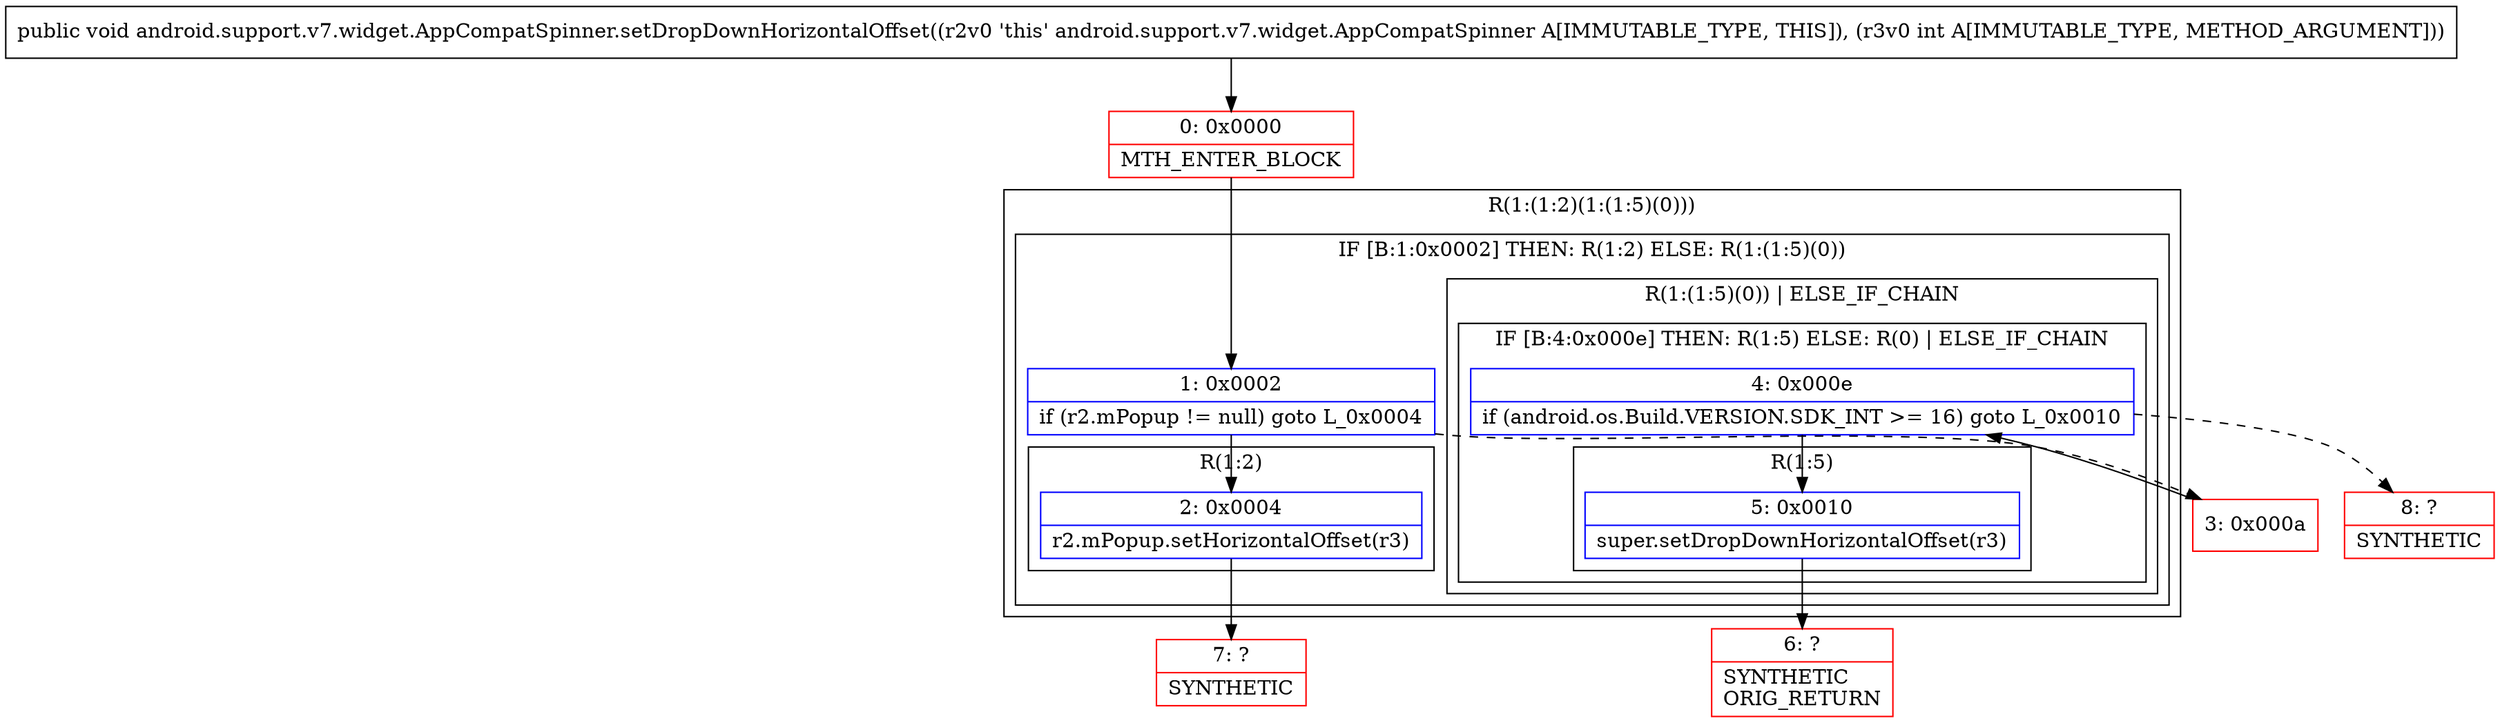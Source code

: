 digraph "CFG forandroid.support.v7.widget.AppCompatSpinner.setDropDownHorizontalOffset(I)V" {
subgraph cluster_Region_1249367838 {
label = "R(1:(1:2)(1:(1:5)(0)))";
node [shape=record,color=blue];
subgraph cluster_IfRegion_163348867 {
label = "IF [B:1:0x0002] THEN: R(1:2) ELSE: R(1:(1:5)(0))";
node [shape=record,color=blue];
Node_1 [shape=record,label="{1\:\ 0x0002|if (r2.mPopup != null) goto L_0x0004\l}"];
subgraph cluster_Region_2125302005 {
label = "R(1:2)";
node [shape=record,color=blue];
Node_2 [shape=record,label="{2\:\ 0x0004|r2.mPopup.setHorizontalOffset(r3)\l}"];
}
subgraph cluster_Region_2070773770 {
label = "R(1:(1:5)(0)) | ELSE_IF_CHAIN\l";
node [shape=record,color=blue];
subgraph cluster_IfRegion_257320798 {
label = "IF [B:4:0x000e] THEN: R(1:5) ELSE: R(0) | ELSE_IF_CHAIN\l";
node [shape=record,color=blue];
Node_4 [shape=record,label="{4\:\ 0x000e|if (android.os.Build.VERSION.SDK_INT \>= 16) goto L_0x0010\l}"];
subgraph cluster_Region_1644912558 {
label = "R(1:5)";
node [shape=record,color=blue];
Node_5 [shape=record,label="{5\:\ 0x0010|super.setDropDownHorizontalOffset(r3)\l}"];
}
subgraph cluster_Region_1886624058 {
label = "R(0)";
node [shape=record,color=blue];
}
}
}
}
}
Node_0 [shape=record,color=red,label="{0\:\ 0x0000|MTH_ENTER_BLOCK\l}"];
Node_3 [shape=record,color=red,label="{3\:\ 0x000a}"];
Node_6 [shape=record,color=red,label="{6\:\ ?|SYNTHETIC\lORIG_RETURN\l}"];
Node_7 [shape=record,color=red,label="{7\:\ ?|SYNTHETIC\l}"];
Node_8 [shape=record,color=red,label="{8\:\ ?|SYNTHETIC\l}"];
MethodNode[shape=record,label="{public void android.support.v7.widget.AppCompatSpinner.setDropDownHorizontalOffset((r2v0 'this' android.support.v7.widget.AppCompatSpinner A[IMMUTABLE_TYPE, THIS]), (r3v0 int A[IMMUTABLE_TYPE, METHOD_ARGUMENT])) }"];
MethodNode -> Node_0;
Node_1 -> Node_2;
Node_1 -> Node_3[style=dashed];
Node_2 -> Node_7;
Node_4 -> Node_5;
Node_4 -> Node_8[style=dashed];
Node_5 -> Node_6;
Node_0 -> Node_1;
Node_3 -> Node_4;
}


